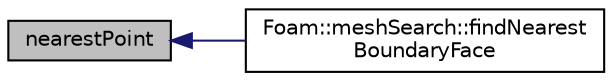 digraph "nearestPoint"
{
  bgcolor="transparent";
  edge [fontname="Helvetica",fontsize="10",labelfontname="Helvetica",labelfontsize="10"];
  node [fontname="Helvetica",fontsize="10",shape=record];
  rankdir="LR";
  Node1 [label="nearestPoint",height=0.2,width=0.4,color="black", fillcolor="grey75", style="filled" fontcolor="black"];
  Node1 -> Node2 [dir="back",color="midnightblue",fontsize="10",style="solid",fontname="Helvetica"];
  Node2 [label="Foam::meshSearch::findNearest\lBoundaryFace",height=0.2,width=0.4,color="black",URL="$classFoam_1_1meshSearch.html#ad28edd754a2ff6caec90415660e87114",tooltip="Find nearest boundary face. "];
}
